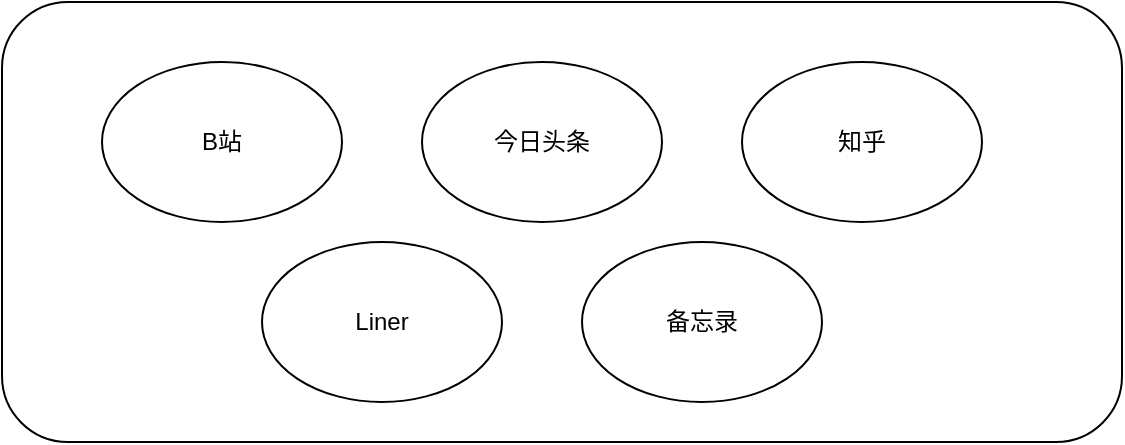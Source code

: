 <mxfile version="20.8.20" type="github"><diagram name="第 1 页" id="GRDvZaboTSoRFHHBoFmb"><mxGraphModel dx="1434" dy="802" grid="1" gridSize="10" guides="1" tooltips="1" connect="1" arrows="1" fold="1" page="1" pageScale="1" pageWidth="827" pageHeight="1169" math="0" shadow="0"><root><mxCell id="0"/><mxCell id="1" parent="0"/><mxCell id="baQ6zyngYYexwskYTPrT-6" value="" style="rounded=1;whiteSpace=wrap;html=1;" vertex="1" parent="1"><mxGeometry x="210" y="80" width="560" height="220" as="geometry"/></mxCell><mxCell id="baQ6zyngYYexwskYTPrT-1" value="Liner" style="ellipse;whiteSpace=wrap;html=1;" vertex="1" parent="1"><mxGeometry x="340" y="200" width="120" height="80" as="geometry"/></mxCell><mxCell id="baQ6zyngYYexwskYTPrT-2" value="备忘录" style="ellipse;whiteSpace=wrap;html=1;" vertex="1" parent="1"><mxGeometry x="500" y="200" width="120" height="80" as="geometry"/></mxCell><mxCell id="baQ6zyngYYexwskYTPrT-3" value="B站" style="ellipse;whiteSpace=wrap;html=1;" vertex="1" parent="1"><mxGeometry x="260" y="110" width="120" height="80" as="geometry"/></mxCell><mxCell id="baQ6zyngYYexwskYTPrT-4" value="今日头条" style="ellipse;whiteSpace=wrap;html=1;" vertex="1" parent="1"><mxGeometry x="420" y="110" width="120" height="80" as="geometry"/></mxCell><mxCell id="baQ6zyngYYexwskYTPrT-5" value="知乎" style="ellipse;whiteSpace=wrap;html=1;" vertex="1" parent="1"><mxGeometry x="580" y="110" width="120" height="80" as="geometry"/></mxCell></root></mxGraphModel></diagram></mxfile>